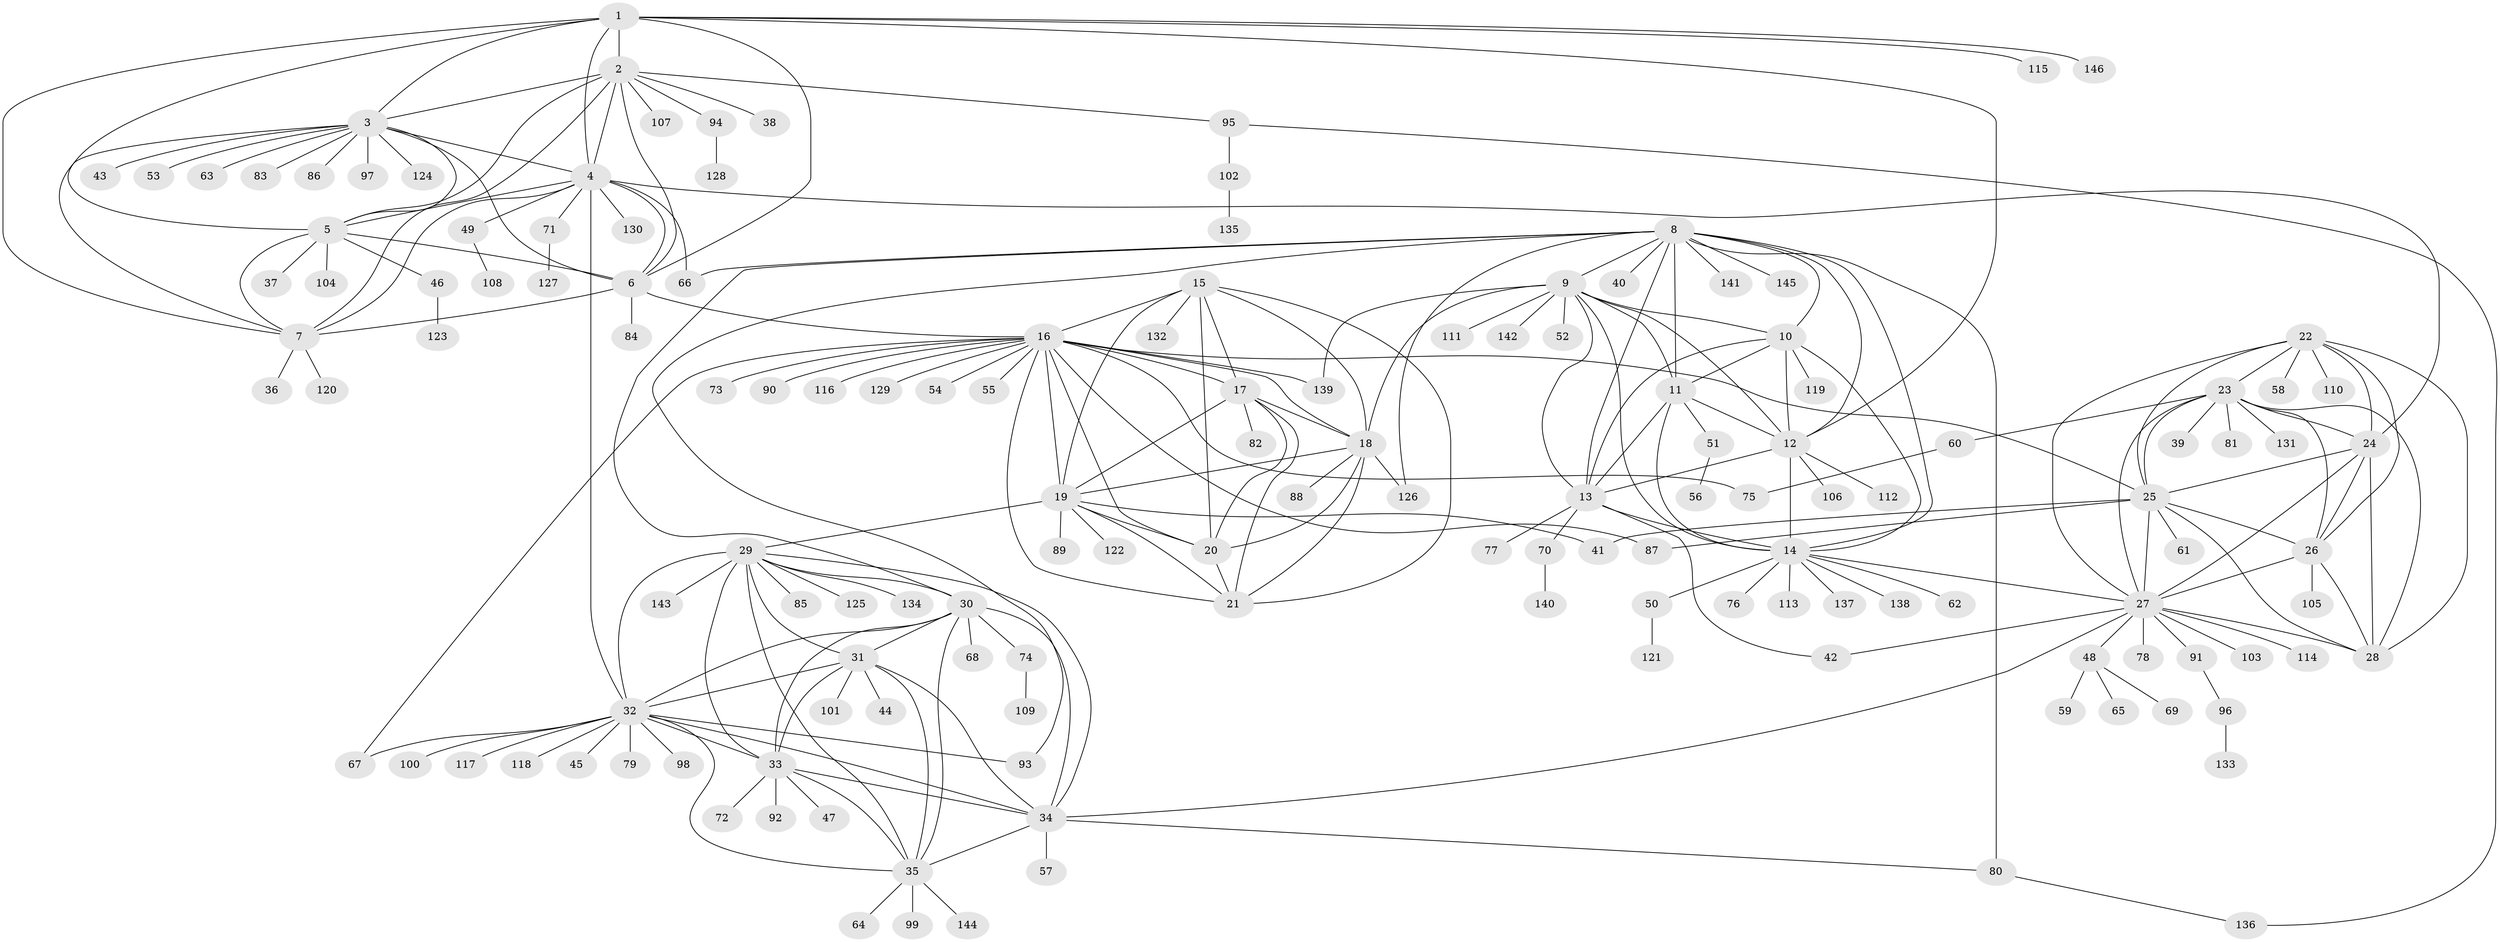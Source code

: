 // coarse degree distribution, {8: 0.05217391304347826, 9: 0.034782608695652174, 12: 0.02608695652173913, 7: 0.02608695652173913, 5: 0.034782608695652174, 6: 0.008695652173913044, 15: 0.02608695652173913, 4: 0.008695652173913044, 11: 0.017391304347826087, 1: 0.6521739130434783, 2: 0.08695652173913043, 3: 0.02608695652173913}
// Generated by graph-tools (version 1.1) at 2025/24/03/03/25 07:24:13]
// undirected, 146 vertices, 237 edges
graph export_dot {
graph [start="1"]
  node [color=gray90,style=filled];
  1;
  2;
  3;
  4;
  5;
  6;
  7;
  8;
  9;
  10;
  11;
  12;
  13;
  14;
  15;
  16;
  17;
  18;
  19;
  20;
  21;
  22;
  23;
  24;
  25;
  26;
  27;
  28;
  29;
  30;
  31;
  32;
  33;
  34;
  35;
  36;
  37;
  38;
  39;
  40;
  41;
  42;
  43;
  44;
  45;
  46;
  47;
  48;
  49;
  50;
  51;
  52;
  53;
  54;
  55;
  56;
  57;
  58;
  59;
  60;
  61;
  62;
  63;
  64;
  65;
  66;
  67;
  68;
  69;
  70;
  71;
  72;
  73;
  74;
  75;
  76;
  77;
  78;
  79;
  80;
  81;
  82;
  83;
  84;
  85;
  86;
  87;
  88;
  89;
  90;
  91;
  92;
  93;
  94;
  95;
  96;
  97;
  98;
  99;
  100;
  101;
  102;
  103;
  104;
  105;
  106;
  107;
  108;
  109;
  110;
  111;
  112;
  113;
  114;
  115;
  116;
  117;
  118;
  119;
  120;
  121;
  122;
  123;
  124;
  125;
  126;
  127;
  128;
  129;
  130;
  131;
  132;
  133;
  134;
  135;
  136;
  137;
  138;
  139;
  140;
  141;
  142;
  143;
  144;
  145;
  146;
  1 -- 2;
  1 -- 3;
  1 -- 4;
  1 -- 5;
  1 -- 6;
  1 -- 7;
  1 -- 12;
  1 -- 115;
  1 -- 146;
  2 -- 3;
  2 -- 4;
  2 -- 5;
  2 -- 6;
  2 -- 7;
  2 -- 38;
  2 -- 94;
  2 -- 95;
  2 -- 107;
  3 -- 4;
  3 -- 5;
  3 -- 6;
  3 -- 7;
  3 -- 43;
  3 -- 53;
  3 -- 63;
  3 -- 83;
  3 -- 86;
  3 -- 97;
  3 -- 124;
  4 -- 5;
  4 -- 6;
  4 -- 7;
  4 -- 24;
  4 -- 32;
  4 -- 49;
  4 -- 66;
  4 -- 71;
  4 -- 130;
  5 -- 6;
  5 -- 7;
  5 -- 37;
  5 -- 46;
  5 -- 104;
  6 -- 7;
  6 -- 16;
  6 -- 84;
  7 -- 36;
  7 -- 120;
  8 -- 9;
  8 -- 10;
  8 -- 11;
  8 -- 12;
  8 -- 13;
  8 -- 14;
  8 -- 30;
  8 -- 40;
  8 -- 66;
  8 -- 80;
  8 -- 93;
  8 -- 126;
  8 -- 141;
  8 -- 145;
  9 -- 10;
  9 -- 11;
  9 -- 12;
  9 -- 13;
  9 -- 14;
  9 -- 18;
  9 -- 52;
  9 -- 111;
  9 -- 139;
  9 -- 142;
  10 -- 11;
  10 -- 12;
  10 -- 13;
  10 -- 14;
  10 -- 119;
  11 -- 12;
  11 -- 13;
  11 -- 14;
  11 -- 51;
  12 -- 13;
  12 -- 14;
  12 -- 106;
  12 -- 112;
  13 -- 14;
  13 -- 42;
  13 -- 70;
  13 -- 77;
  14 -- 27;
  14 -- 50;
  14 -- 62;
  14 -- 76;
  14 -- 113;
  14 -- 137;
  14 -- 138;
  15 -- 16;
  15 -- 17;
  15 -- 18;
  15 -- 19;
  15 -- 20;
  15 -- 21;
  15 -- 132;
  16 -- 17;
  16 -- 18;
  16 -- 19;
  16 -- 20;
  16 -- 21;
  16 -- 25;
  16 -- 54;
  16 -- 55;
  16 -- 67;
  16 -- 73;
  16 -- 75;
  16 -- 87;
  16 -- 90;
  16 -- 116;
  16 -- 129;
  16 -- 139;
  17 -- 18;
  17 -- 19;
  17 -- 20;
  17 -- 21;
  17 -- 82;
  18 -- 19;
  18 -- 20;
  18 -- 21;
  18 -- 88;
  18 -- 126;
  19 -- 20;
  19 -- 21;
  19 -- 29;
  19 -- 41;
  19 -- 89;
  19 -- 122;
  20 -- 21;
  22 -- 23;
  22 -- 24;
  22 -- 25;
  22 -- 26;
  22 -- 27;
  22 -- 28;
  22 -- 58;
  22 -- 110;
  23 -- 24;
  23 -- 25;
  23 -- 26;
  23 -- 27;
  23 -- 28;
  23 -- 39;
  23 -- 60;
  23 -- 81;
  23 -- 131;
  24 -- 25;
  24 -- 26;
  24 -- 27;
  24 -- 28;
  25 -- 26;
  25 -- 27;
  25 -- 28;
  25 -- 41;
  25 -- 61;
  25 -- 87;
  26 -- 27;
  26 -- 28;
  26 -- 105;
  27 -- 28;
  27 -- 34;
  27 -- 42;
  27 -- 48;
  27 -- 78;
  27 -- 91;
  27 -- 103;
  27 -- 114;
  29 -- 30;
  29 -- 31;
  29 -- 32;
  29 -- 33;
  29 -- 34;
  29 -- 35;
  29 -- 85;
  29 -- 125;
  29 -- 134;
  29 -- 143;
  30 -- 31;
  30 -- 32;
  30 -- 33;
  30 -- 34;
  30 -- 35;
  30 -- 68;
  30 -- 74;
  31 -- 32;
  31 -- 33;
  31 -- 34;
  31 -- 35;
  31 -- 44;
  31 -- 101;
  32 -- 33;
  32 -- 34;
  32 -- 35;
  32 -- 45;
  32 -- 67;
  32 -- 79;
  32 -- 93;
  32 -- 98;
  32 -- 100;
  32 -- 117;
  32 -- 118;
  33 -- 34;
  33 -- 35;
  33 -- 47;
  33 -- 72;
  33 -- 92;
  34 -- 35;
  34 -- 57;
  34 -- 80;
  35 -- 64;
  35 -- 99;
  35 -- 144;
  46 -- 123;
  48 -- 59;
  48 -- 65;
  48 -- 69;
  49 -- 108;
  50 -- 121;
  51 -- 56;
  60 -- 75;
  70 -- 140;
  71 -- 127;
  74 -- 109;
  80 -- 136;
  91 -- 96;
  94 -- 128;
  95 -- 102;
  95 -- 136;
  96 -- 133;
  102 -- 135;
}
